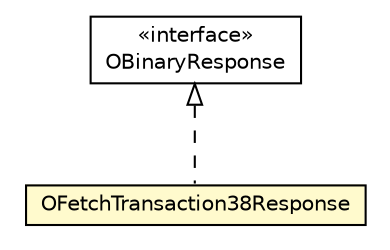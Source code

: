 #!/usr/local/bin/dot
#
# Class diagram 
# Generated by UMLGraph version R5_6-24-gf6e263 (http://www.umlgraph.org/)
#

digraph G {
	edge [fontname="Helvetica",fontsize=10,labelfontname="Helvetica",labelfontsize=10];
	node [fontname="Helvetica",fontsize=10,shape=plaintext];
	nodesep=0.25;
	ranksep=0.5;
	// com.orientechnologies.orient.client.remote.OBinaryResponse
	c3523787 [label=<<table title="com.orientechnologies.orient.client.remote.OBinaryResponse" border="0" cellborder="1" cellspacing="0" cellpadding="2" port="p" href="../OBinaryResponse.html">
		<tr><td><table border="0" cellspacing="0" cellpadding="1">
<tr><td align="center" balign="center"> &#171;interface&#187; </td></tr>
<tr><td align="center" balign="center"> OBinaryResponse </td></tr>
		</table></td></tr>
		</table>>, URL="../OBinaryResponse.html", fontname="Helvetica", fontcolor="black", fontsize=10.0];
	// com.orientechnologies.orient.client.remote.message.OFetchTransaction38Response
	c3523873 [label=<<table title="com.orientechnologies.orient.client.remote.message.OFetchTransaction38Response" border="0" cellborder="1" cellspacing="0" cellpadding="2" port="p" bgcolor="lemonChiffon" href="./OFetchTransaction38Response.html">
		<tr><td><table border="0" cellspacing="0" cellpadding="1">
<tr><td align="center" balign="center"> OFetchTransaction38Response </td></tr>
		</table></td></tr>
		</table>>, URL="./OFetchTransaction38Response.html", fontname="Helvetica", fontcolor="black", fontsize=10.0];
	//com.orientechnologies.orient.client.remote.message.OFetchTransaction38Response implements com.orientechnologies.orient.client.remote.OBinaryResponse
	c3523787:p -> c3523873:p [dir=back,arrowtail=empty,style=dashed];
}

